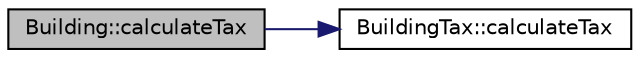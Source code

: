 digraph "Building::calculateTax"
{
 // LATEX_PDF_SIZE
  edge [fontname="Helvetica",fontsize="10",labelfontname="Helvetica",labelfontsize="10"];
  node [fontname="Helvetica",fontsize="10",shape=record];
  rankdir="LR";
  Node1 [label="Building::calculateTax",height=0.2,width=0.4,color="black", fillcolor="grey75", style="filled", fontcolor="black",tooltip=" "];
  Node1 -> Node2 [color="midnightblue",fontsize="10",style="solid",fontname="Helvetica"];
  Node2 [label="BuildingTax::calculateTax",height=0.2,width=0.4,color="black", fillcolor="white", style="filled",URL="$classBuildingTax.html#a902682cb95e7dee44e1e0159daecb66c",tooltip="Calculate tax for a building."];
}
